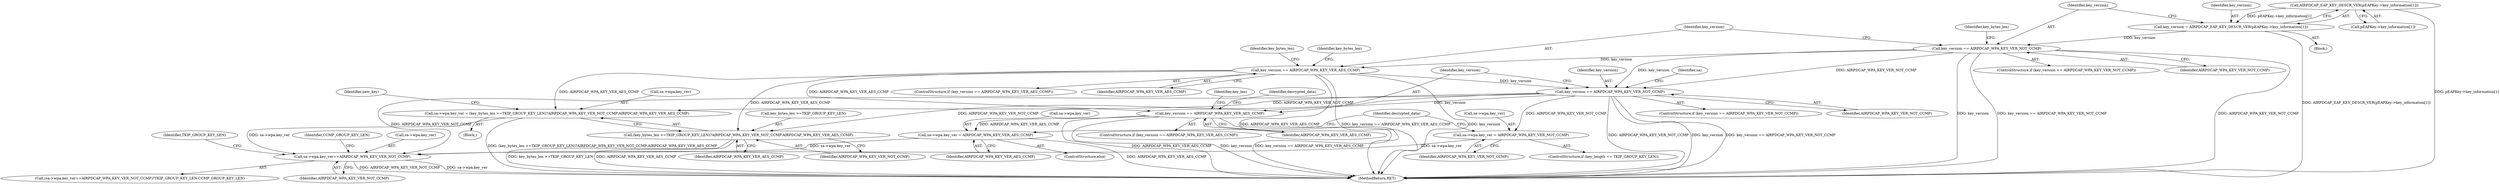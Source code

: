 digraph "0_wireshark_b6d838eebf4456192360654092e5587c5207f185@array" {
"1000155" [label="(Call,AIRPDCAP_EAP_KEY_DESCR_VER(pEAPKey->key_information[1]))"];
"1000153" [label="(Call,key_version = AIRPDCAP_EAP_KEY_DESCR_VER(pEAPKey->key_information[1]))"];
"1000162" [label="(Call,key_version == AIRPDCAP_WPA_KEY_VER_NOT_CCMP)"];
"1000174" [label="(Call,key_version == AIRPDCAP_WPA_KEY_VER_AES_CCMP)"];
"1000257" [label="(Call,key_version == AIRPDCAP_WPA_KEY_VER_NOT_CCMP)"];
"1000264" [label="(Call,sa->wpa.key_ver = (key_bytes_len >=TKIP_GROUP_KEY_LEN)?AIRPDCAP_WPA_KEY_VER_NOT_CCMP:AIRPDCAP_WPA_KEY_VER_AES_CCMP)"];
"1000475" [label="(Call,sa->wpa.key_ver==AIRPDCAP_WPA_KEY_VER_NOT_CCMP)"];
"1000270" [label="(Call,(key_bytes_len >=TKIP_GROUP_KEY_LEN)?AIRPDCAP_WPA_KEY_VER_NOT_CCMP:AIRPDCAP_WPA_KEY_VER_AES_CCMP)"];
"1000310" [label="(Call,key_version == AIRPDCAP_WPA_KEY_VER_AES_CCMP)"];
"1000463" [label="(Call,sa->wpa.key_ver = AIRPDCAP_WPA_KEY_VER_AES_CCMP)"];
"1000455" [label="(Call,sa->wpa.key_ver = AIRPDCAP_WPA_KEY_VER_NOT_CCMP)"];
"1000481" [label="(Identifier,AIRPDCAP_WPA_KEY_VER_NOT_CCMP)"];
"1000482" [label="(Identifier,TKIP_GROUP_KEY_LEN)"];
"1000175" [label="(Identifier,key_version)"];
"1000464" [label="(Call,sa->wpa.key_ver)"];
"1000319" [label="(Identifier,decrypted_data)"];
"1000462" [label="(ControlStructure,else)"];
"1000258" [label="(Identifier,key_version)"];
"1000475" [label="(Call,sa->wpa.key_ver==AIRPDCAP_WPA_KEY_VER_NOT_CCMP)"];
"1000267" [label="(Identifier,sa)"];
"1000311" [label="(Identifier,key_version)"];
"1000473" [label="(Identifier,key_len)"];
"1000257" [label="(Call,key_version == AIRPDCAP_WPA_KEY_VER_NOT_CCMP)"];
"1000194" [label="(Identifier,key_bytes_len)"];
"1000270" [label="(Call,(key_bytes_len >=TKIP_GROUP_KEY_LEN)?AIRPDCAP_WPA_KEY_VER_NOT_CCMP:AIRPDCAP_WPA_KEY_VER_AES_CCMP)"];
"1000167" [label="(Identifier,key_bytes_len)"];
"1000256" [label="(ControlStructure,if (key_version == AIRPDCAP_WPA_KEY_VER_NOT_CCMP))"];
"1000483" [label="(Identifier,CCMP_GROUP_KEY_LEN)"];
"1000155" [label="(Call,AIRPDCAP_EAP_KEY_DESCR_VER(pEAPKey->key_information[1]))"];
"1000277" [label="(Identifier,new_key)"];
"1000535" [label="(MethodReturn,RET)"];
"1000471" [label="(Identifier,decrypted_data)"];
"1000161" [label="(ControlStructure,if (key_version == AIRPDCAP_WPA_KEY_VER_NOT_CCMP))"];
"1000142" [label="(Block,)"];
"1000156" [label="(Call,pEAPKey->key_information[1])"];
"1000164" [label="(Identifier,AIRPDCAP_WPA_KEY_VER_NOT_CCMP)"];
"1000474" [label="(Call,(sa->wpa.key_ver==AIRPDCAP_WPA_KEY_VER_NOT_CCMP)?TKIP_GROUP_KEY_LEN:CCMP_GROUP_KEY_LEN)"];
"1000271" [label="(Call,key_bytes_len >=TKIP_GROUP_KEY_LEN)"];
"1000309" [label="(ControlStructure,if (key_version == AIRPDCAP_WPA_KEY_VER_AES_CCMP))"];
"1000312" [label="(Identifier,AIRPDCAP_WPA_KEY_VER_AES_CCMP)"];
"1000264" [label="(Call,sa->wpa.key_ver = (key_bytes_len >=TKIP_GROUP_KEY_LEN)?AIRPDCAP_WPA_KEY_VER_NOT_CCMP:AIRPDCAP_WPA_KEY_VER_AES_CCMP)"];
"1000153" [label="(Call,key_version = AIRPDCAP_EAP_KEY_DESCR_VER(pEAPKey->key_information[1]))"];
"1000461" [label="(Identifier,AIRPDCAP_WPA_KEY_VER_NOT_CCMP)"];
"1000162" [label="(Call,key_version == AIRPDCAP_WPA_KEY_VER_NOT_CCMP)"];
"1000265" [label="(Call,sa->wpa.key_ver)"];
"1000163" [label="(Identifier,key_version)"];
"1000476" [label="(Call,sa->wpa.key_ver)"];
"1000451" [label="(ControlStructure,if (key_length == TKIP_GROUP_KEY_LEN))"];
"1000275" [label="(Identifier,AIRPDCAP_WPA_KEY_VER_AES_CCMP)"];
"1000154" [label="(Identifier,key_version)"];
"1000179" [label="(Identifier,key_bytes_len)"];
"1000176" [label="(Identifier,AIRPDCAP_WPA_KEY_VER_AES_CCMP)"];
"1000463" [label="(Call,sa->wpa.key_ver = AIRPDCAP_WPA_KEY_VER_AES_CCMP)"];
"1000274" [label="(Identifier,AIRPDCAP_WPA_KEY_VER_NOT_CCMP)"];
"1000174" [label="(Call,key_version == AIRPDCAP_WPA_KEY_VER_AES_CCMP)"];
"1000260" [label="(Block,)"];
"1000469" [label="(Identifier,AIRPDCAP_WPA_KEY_VER_AES_CCMP)"];
"1000455" [label="(Call,sa->wpa.key_ver = AIRPDCAP_WPA_KEY_VER_NOT_CCMP)"];
"1000173" [label="(ControlStructure,if (key_version == AIRPDCAP_WPA_KEY_VER_AES_CCMP))"];
"1000259" [label="(Identifier,AIRPDCAP_WPA_KEY_VER_NOT_CCMP)"];
"1000310" [label="(Call,key_version == AIRPDCAP_WPA_KEY_VER_AES_CCMP)"];
"1000456" [label="(Call,sa->wpa.key_ver)"];
"1000155" -> "1000153"  [label="AST: "];
"1000155" -> "1000156"  [label="CFG: "];
"1000156" -> "1000155"  [label="AST: "];
"1000153" -> "1000155"  [label="CFG: "];
"1000155" -> "1000535"  [label="DDG: pEAPKey->key_information[1]"];
"1000155" -> "1000153"  [label="DDG: pEAPKey->key_information[1]"];
"1000153" -> "1000142"  [label="AST: "];
"1000154" -> "1000153"  [label="AST: "];
"1000163" -> "1000153"  [label="CFG: "];
"1000153" -> "1000535"  [label="DDG: AIRPDCAP_EAP_KEY_DESCR_VER(pEAPKey->key_information[1])"];
"1000153" -> "1000162"  [label="DDG: key_version"];
"1000162" -> "1000161"  [label="AST: "];
"1000162" -> "1000164"  [label="CFG: "];
"1000163" -> "1000162"  [label="AST: "];
"1000164" -> "1000162"  [label="AST: "];
"1000167" -> "1000162"  [label="CFG: "];
"1000175" -> "1000162"  [label="CFG: "];
"1000162" -> "1000535"  [label="DDG: AIRPDCAP_WPA_KEY_VER_NOT_CCMP"];
"1000162" -> "1000535"  [label="DDG: key_version"];
"1000162" -> "1000535"  [label="DDG: key_version == AIRPDCAP_WPA_KEY_VER_NOT_CCMP"];
"1000162" -> "1000174"  [label="DDG: key_version"];
"1000162" -> "1000257"  [label="DDG: key_version"];
"1000162" -> "1000257"  [label="DDG: AIRPDCAP_WPA_KEY_VER_NOT_CCMP"];
"1000174" -> "1000173"  [label="AST: "];
"1000174" -> "1000176"  [label="CFG: "];
"1000175" -> "1000174"  [label="AST: "];
"1000176" -> "1000174"  [label="AST: "];
"1000179" -> "1000174"  [label="CFG: "];
"1000194" -> "1000174"  [label="CFG: "];
"1000174" -> "1000535"  [label="DDG: AIRPDCAP_WPA_KEY_VER_AES_CCMP"];
"1000174" -> "1000535"  [label="DDG: key_version == AIRPDCAP_WPA_KEY_VER_AES_CCMP"];
"1000174" -> "1000535"  [label="DDG: key_version"];
"1000174" -> "1000257"  [label="DDG: key_version"];
"1000174" -> "1000264"  [label="DDG: AIRPDCAP_WPA_KEY_VER_AES_CCMP"];
"1000174" -> "1000270"  [label="DDG: AIRPDCAP_WPA_KEY_VER_AES_CCMP"];
"1000174" -> "1000310"  [label="DDG: AIRPDCAP_WPA_KEY_VER_AES_CCMP"];
"1000257" -> "1000256"  [label="AST: "];
"1000257" -> "1000259"  [label="CFG: "];
"1000258" -> "1000257"  [label="AST: "];
"1000259" -> "1000257"  [label="AST: "];
"1000267" -> "1000257"  [label="CFG: "];
"1000311" -> "1000257"  [label="CFG: "];
"1000257" -> "1000535"  [label="DDG: AIRPDCAP_WPA_KEY_VER_NOT_CCMP"];
"1000257" -> "1000535"  [label="DDG: key_version"];
"1000257" -> "1000535"  [label="DDG: key_version == AIRPDCAP_WPA_KEY_VER_NOT_CCMP"];
"1000257" -> "1000264"  [label="DDG: AIRPDCAP_WPA_KEY_VER_NOT_CCMP"];
"1000257" -> "1000270"  [label="DDG: AIRPDCAP_WPA_KEY_VER_NOT_CCMP"];
"1000257" -> "1000310"  [label="DDG: key_version"];
"1000257" -> "1000455"  [label="DDG: AIRPDCAP_WPA_KEY_VER_NOT_CCMP"];
"1000257" -> "1000475"  [label="DDG: AIRPDCAP_WPA_KEY_VER_NOT_CCMP"];
"1000264" -> "1000260"  [label="AST: "];
"1000264" -> "1000270"  [label="CFG: "];
"1000265" -> "1000264"  [label="AST: "];
"1000270" -> "1000264"  [label="AST: "];
"1000277" -> "1000264"  [label="CFG: "];
"1000264" -> "1000535"  [label="DDG: (key_bytes_len >=TKIP_GROUP_KEY_LEN)?AIRPDCAP_WPA_KEY_VER_NOT_CCMP:AIRPDCAP_WPA_KEY_VER_AES_CCMP"];
"1000264" -> "1000475"  [label="DDG: sa->wpa.key_ver"];
"1000475" -> "1000474"  [label="AST: "];
"1000475" -> "1000481"  [label="CFG: "];
"1000476" -> "1000475"  [label="AST: "];
"1000481" -> "1000475"  [label="AST: "];
"1000482" -> "1000475"  [label="CFG: "];
"1000483" -> "1000475"  [label="CFG: "];
"1000475" -> "1000535"  [label="DDG: sa->wpa.key_ver"];
"1000475" -> "1000535"  [label="DDG: AIRPDCAP_WPA_KEY_VER_NOT_CCMP"];
"1000463" -> "1000475"  [label="DDG: sa->wpa.key_ver"];
"1000455" -> "1000475"  [label="DDG: sa->wpa.key_ver"];
"1000270" -> "1000274"  [label="CFG: "];
"1000270" -> "1000275"  [label="CFG: "];
"1000271" -> "1000270"  [label="AST: "];
"1000274" -> "1000270"  [label="AST: "];
"1000275" -> "1000270"  [label="AST: "];
"1000270" -> "1000535"  [label="DDG: AIRPDCAP_WPA_KEY_VER_AES_CCMP"];
"1000270" -> "1000535"  [label="DDG: key_bytes_len >=TKIP_GROUP_KEY_LEN"];
"1000310" -> "1000309"  [label="AST: "];
"1000310" -> "1000312"  [label="CFG: "];
"1000311" -> "1000310"  [label="AST: "];
"1000312" -> "1000310"  [label="AST: "];
"1000319" -> "1000310"  [label="CFG: "];
"1000473" -> "1000310"  [label="CFG: "];
"1000310" -> "1000535"  [label="DDG: key_version == AIRPDCAP_WPA_KEY_VER_AES_CCMP"];
"1000310" -> "1000535"  [label="DDG: AIRPDCAP_WPA_KEY_VER_AES_CCMP"];
"1000310" -> "1000535"  [label="DDG: key_version"];
"1000310" -> "1000463"  [label="DDG: AIRPDCAP_WPA_KEY_VER_AES_CCMP"];
"1000463" -> "1000462"  [label="AST: "];
"1000463" -> "1000469"  [label="CFG: "];
"1000464" -> "1000463"  [label="AST: "];
"1000469" -> "1000463"  [label="AST: "];
"1000471" -> "1000463"  [label="CFG: "];
"1000463" -> "1000535"  [label="DDG: AIRPDCAP_WPA_KEY_VER_AES_CCMP"];
"1000455" -> "1000451"  [label="AST: "];
"1000455" -> "1000461"  [label="CFG: "];
"1000456" -> "1000455"  [label="AST: "];
"1000461" -> "1000455"  [label="AST: "];
"1000471" -> "1000455"  [label="CFG: "];
}
